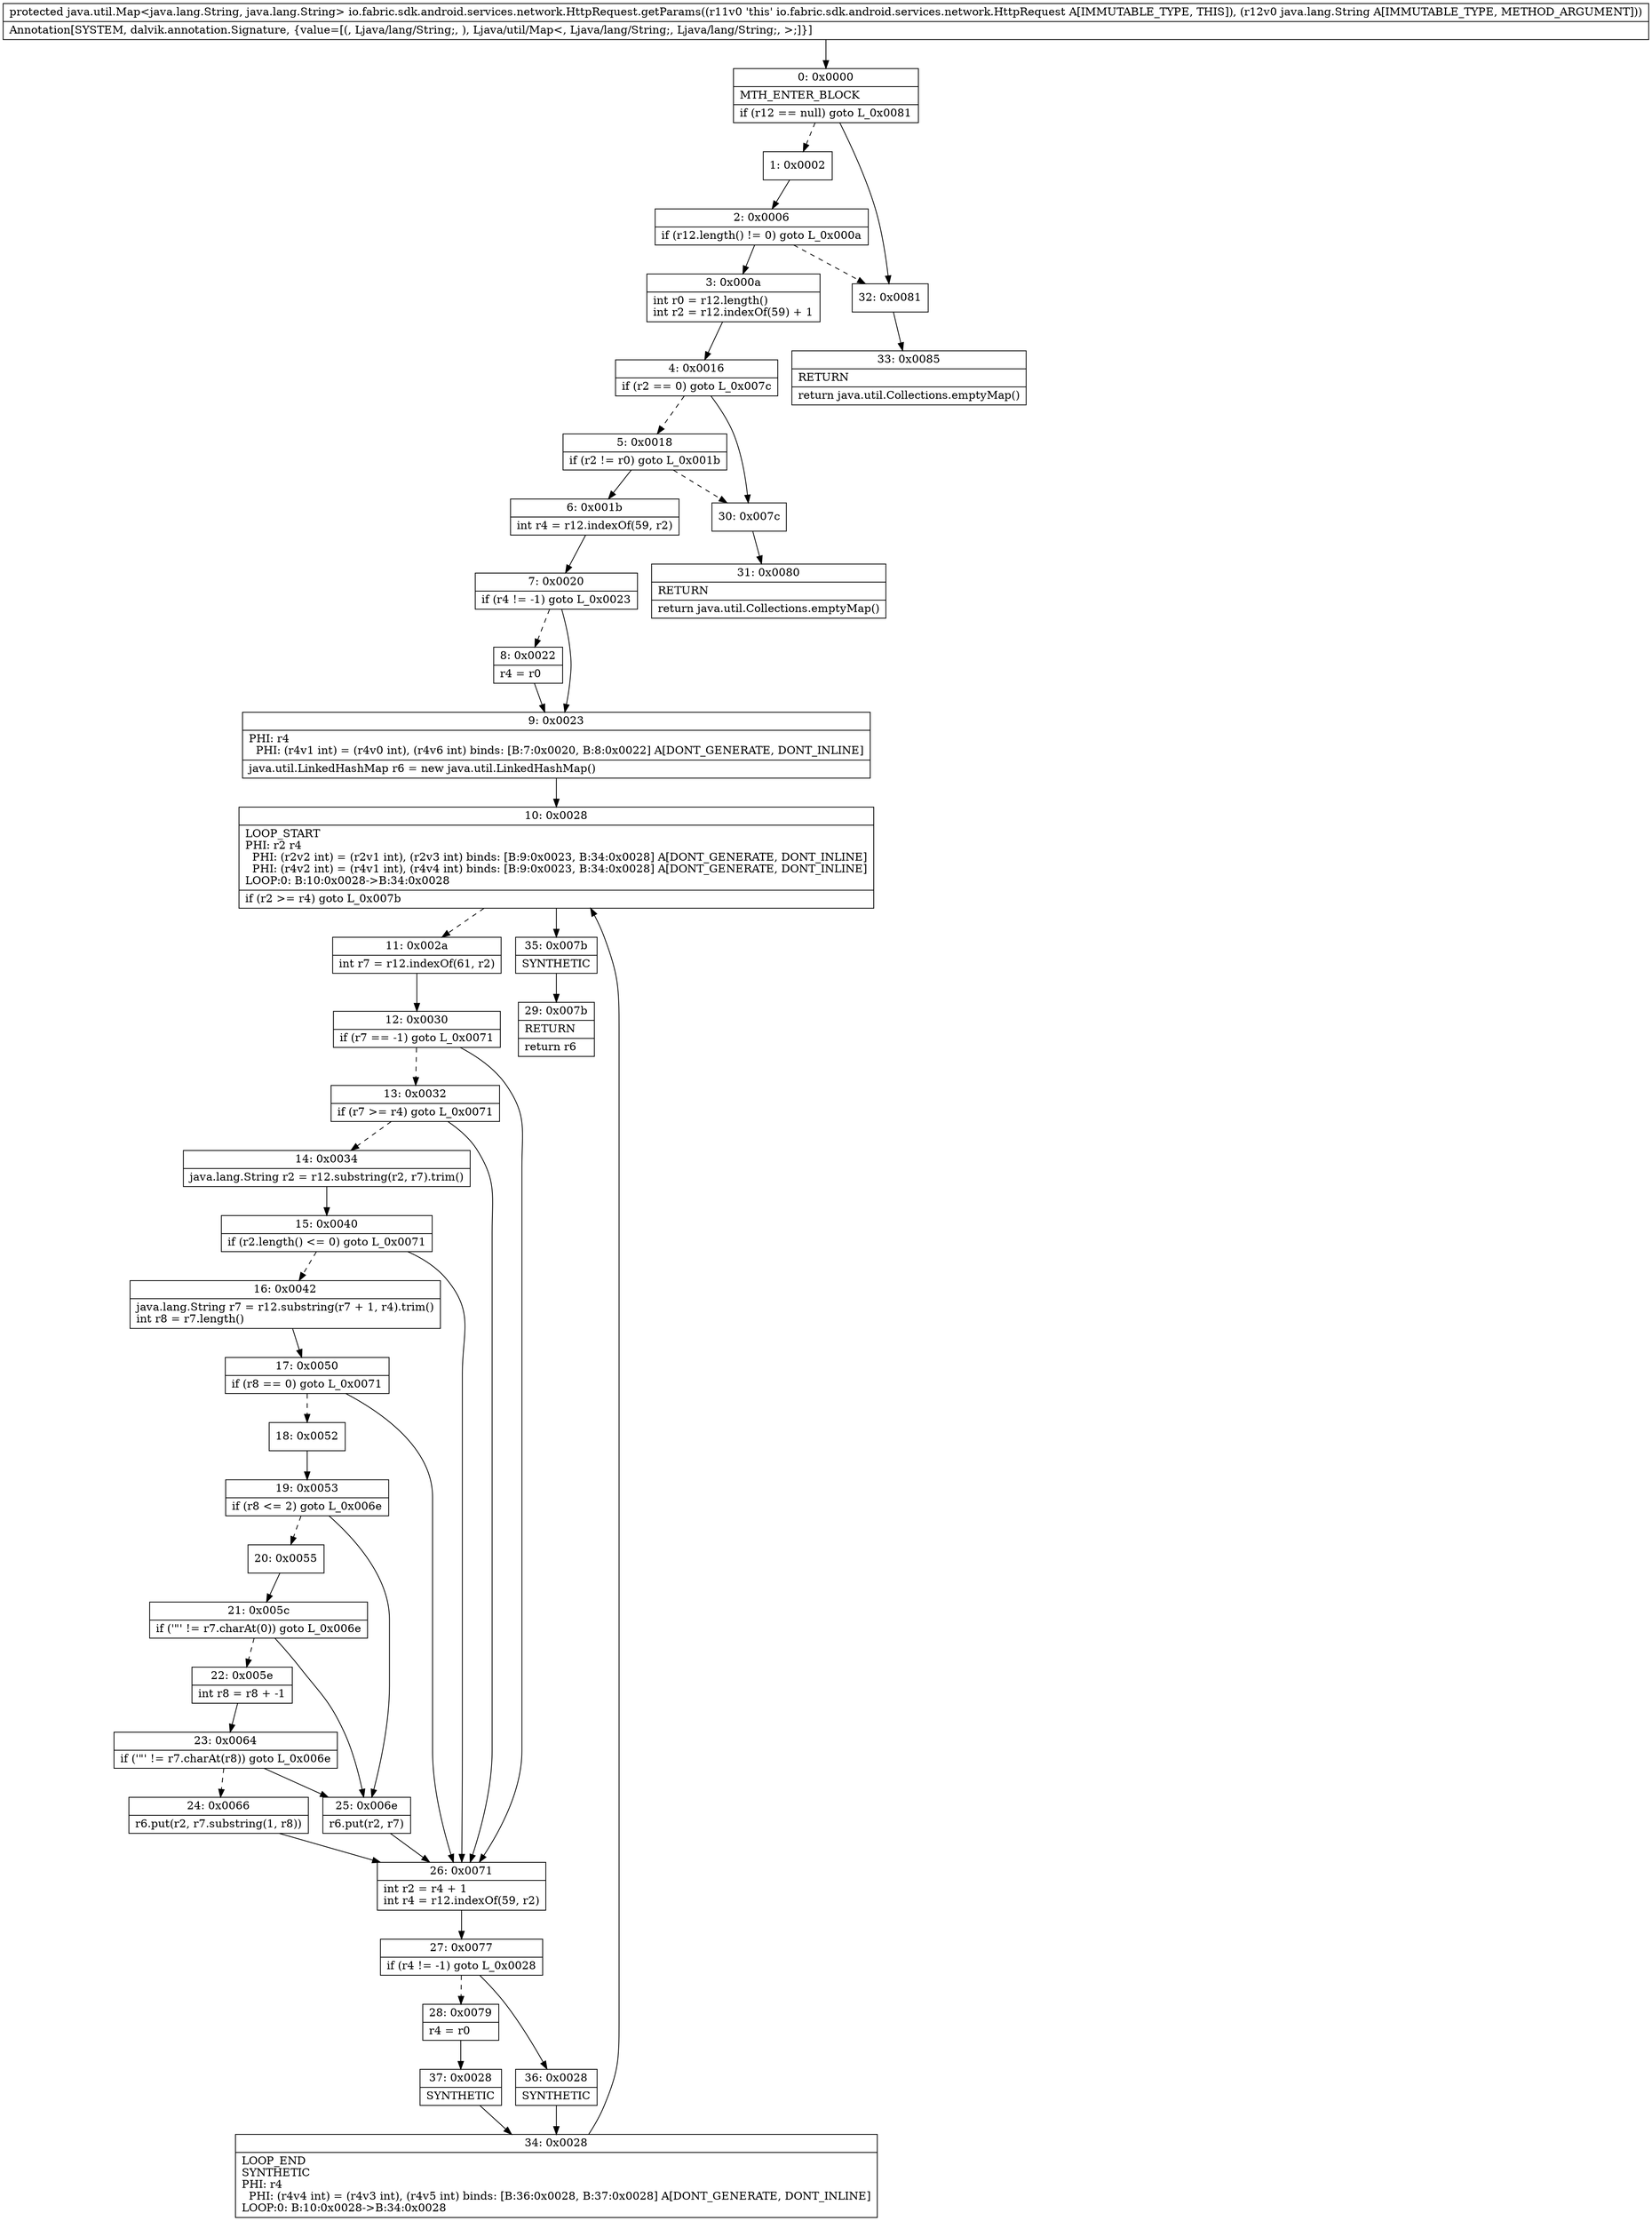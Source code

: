 digraph "CFG forio.fabric.sdk.android.services.network.HttpRequest.getParams(Ljava\/lang\/String;)Ljava\/util\/Map;" {
Node_0 [shape=record,label="{0\:\ 0x0000|MTH_ENTER_BLOCK\l|if (r12 == null) goto L_0x0081\l}"];
Node_1 [shape=record,label="{1\:\ 0x0002}"];
Node_2 [shape=record,label="{2\:\ 0x0006|if (r12.length() != 0) goto L_0x000a\l}"];
Node_3 [shape=record,label="{3\:\ 0x000a|int r0 = r12.length()\lint r2 = r12.indexOf(59) + 1\l}"];
Node_4 [shape=record,label="{4\:\ 0x0016|if (r2 == 0) goto L_0x007c\l}"];
Node_5 [shape=record,label="{5\:\ 0x0018|if (r2 != r0) goto L_0x001b\l}"];
Node_6 [shape=record,label="{6\:\ 0x001b|int r4 = r12.indexOf(59, r2)\l}"];
Node_7 [shape=record,label="{7\:\ 0x0020|if (r4 != \-1) goto L_0x0023\l}"];
Node_8 [shape=record,label="{8\:\ 0x0022|r4 = r0\l}"];
Node_9 [shape=record,label="{9\:\ 0x0023|PHI: r4 \l  PHI: (r4v1 int) = (r4v0 int), (r4v6 int) binds: [B:7:0x0020, B:8:0x0022] A[DONT_GENERATE, DONT_INLINE]\l|java.util.LinkedHashMap r6 = new java.util.LinkedHashMap()\l}"];
Node_10 [shape=record,label="{10\:\ 0x0028|LOOP_START\lPHI: r2 r4 \l  PHI: (r2v2 int) = (r2v1 int), (r2v3 int) binds: [B:9:0x0023, B:34:0x0028] A[DONT_GENERATE, DONT_INLINE]\l  PHI: (r4v2 int) = (r4v1 int), (r4v4 int) binds: [B:9:0x0023, B:34:0x0028] A[DONT_GENERATE, DONT_INLINE]\lLOOP:0: B:10:0x0028\-\>B:34:0x0028\l|if (r2 \>= r4) goto L_0x007b\l}"];
Node_11 [shape=record,label="{11\:\ 0x002a|int r7 = r12.indexOf(61, r2)\l}"];
Node_12 [shape=record,label="{12\:\ 0x0030|if (r7 == \-1) goto L_0x0071\l}"];
Node_13 [shape=record,label="{13\:\ 0x0032|if (r7 \>= r4) goto L_0x0071\l}"];
Node_14 [shape=record,label="{14\:\ 0x0034|java.lang.String r2 = r12.substring(r2, r7).trim()\l}"];
Node_15 [shape=record,label="{15\:\ 0x0040|if (r2.length() \<= 0) goto L_0x0071\l}"];
Node_16 [shape=record,label="{16\:\ 0x0042|java.lang.String r7 = r12.substring(r7 + 1, r4).trim()\lint r8 = r7.length()\l}"];
Node_17 [shape=record,label="{17\:\ 0x0050|if (r8 == 0) goto L_0x0071\l}"];
Node_18 [shape=record,label="{18\:\ 0x0052}"];
Node_19 [shape=record,label="{19\:\ 0x0053|if (r8 \<= 2) goto L_0x006e\l}"];
Node_20 [shape=record,label="{20\:\ 0x0055}"];
Node_21 [shape=record,label="{21\:\ 0x005c|if ('\"' != r7.charAt(0)) goto L_0x006e\l}"];
Node_22 [shape=record,label="{22\:\ 0x005e|int r8 = r8 + \-1\l}"];
Node_23 [shape=record,label="{23\:\ 0x0064|if ('\"' != r7.charAt(r8)) goto L_0x006e\l}"];
Node_24 [shape=record,label="{24\:\ 0x0066|r6.put(r2, r7.substring(1, r8))\l}"];
Node_25 [shape=record,label="{25\:\ 0x006e|r6.put(r2, r7)\l}"];
Node_26 [shape=record,label="{26\:\ 0x0071|int r2 = r4 + 1\lint r4 = r12.indexOf(59, r2)\l}"];
Node_27 [shape=record,label="{27\:\ 0x0077|if (r4 != \-1) goto L_0x0028\l}"];
Node_28 [shape=record,label="{28\:\ 0x0079|r4 = r0\l}"];
Node_29 [shape=record,label="{29\:\ 0x007b|RETURN\l|return r6\l}"];
Node_30 [shape=record,label="{30\:\ 0x007c}"];
Node_31 [shape=record,label="{31\:\ 0x0080|RETURN\l|return java.util.Collections.emptyMap()\l}"];
Node_32 [shape=record,label="{32\:\ 0x0081}"];
Node_33 [shape=record,label="{33\:\ 0x0085|RETURN\l|return java.util.Collections.emptyMap()\l}"];
Node_34 [shape=record,label="{34\:\ 0x0028|LOOP_END\lSYNTHETIC\lPHI: r4 \l  PHI: (r4v4 int) = (r4v3 int), (r4v5 int) binds: [B:36:0x0028, B:37:0x0028] A[DONT_GENERATE, DONT_INLINE]\lLOOP:0: B:10:0x0028\-\>B:34:0x0028\l}"];
Node_35 [shape=record,label="{35\:\ 0x007b|SYNTHETIC\l}"];
Node_36 [shape=record,label="{36\:\ 0x0028|SYNTHETIC\l}"];
Node_37 [shape=record,label="{37\:\ 0x0028|SYNTHETIC\l}"];
MethodNode[shape=record,label="{protected java.util.Map\<java.lang.String, java.lang.String\> io.fabric.sdk.android.services.network.HttpRequest.getParams((r11v0 'this' io.fabric.sdk.android.services.network.HttpRequest A[IMMUTABLE_TYPE, THIS]), (r12v0 java.lang.String A[IMMUTABLE_TYPE, METHOD_ARGUMENT]))  | Annotation[SYSTEM, dalvik.annotation.Signature, \{value=[(, Ljava\/lang\/String;, ), Ljava\/util\/Map\<, Ljava\/lang\/String;, Ljava\/lang\/String;, \>;]\}]\l}"];
MethodNode -> Node_0;
Node_0 -> Node_1[style=dashed];
Node_0 -> Node_32;
Node_1 -> Node_2;
Node_2 -> Node_3;
Node_2 -> Node_32[style=dashed];
Node_3 -> Node_4;
Node_4 -> Node_5[style=dashed];
Node_4 -> Node_30;
Node_5 -> Node_6;
Node_5 -> Node_30[style=dashed];
Node_6 -> Node_7;
Node_7 -> Node_8[style=dashed];
Node_7 -> Node_9;
Node_8 -> Node_9;
Node_9 -> Node_10;
Node_10 -> Node_11[style=dashed];
Node_10 -> Node_35;
Node_11 -> Node_12;
Node_12 -> Node_13[style=dashed];
Node_12 -> Node_26;
Node_13 -> Node_14[style=dashed];
Node_13 -> Node_26;
Node_14 -> Node_15;
Node_15 -> Node_16[style=dashed];
Node_15 -> Node_26;
Node_16 -> Node_17;
Node_17 -> Node_18[style=dashed];
Node_17 -> Node_26;
Node_18 -> Node_19;
Node_19 -> Node_20[style=dashed];
Node_19 -> Node_25;
Node_20 -> Node_21;
Node_21 -> Node_22[style=dashed];
Node_21 -> Node_25;
Node_22 -> Node_23;
Node_23 -> Node_24[style=dashed];
Node_23 -> Node_25;
Node_24 -> Node_26;
Node_25 -> Node_26;
Node_26 -> Node_27;
Node_27 -> Node_28[style=dashed];
Node_27 -> Node_36;
Node_28 -> Node_37;
Node_30 -> Node_31;
Node_32 -> Node_33;
Node_34 -> Node_10;
Node_35 -> Node_29;
Node_36 -> Node_34;
Node_37 -> Node_34;
}

